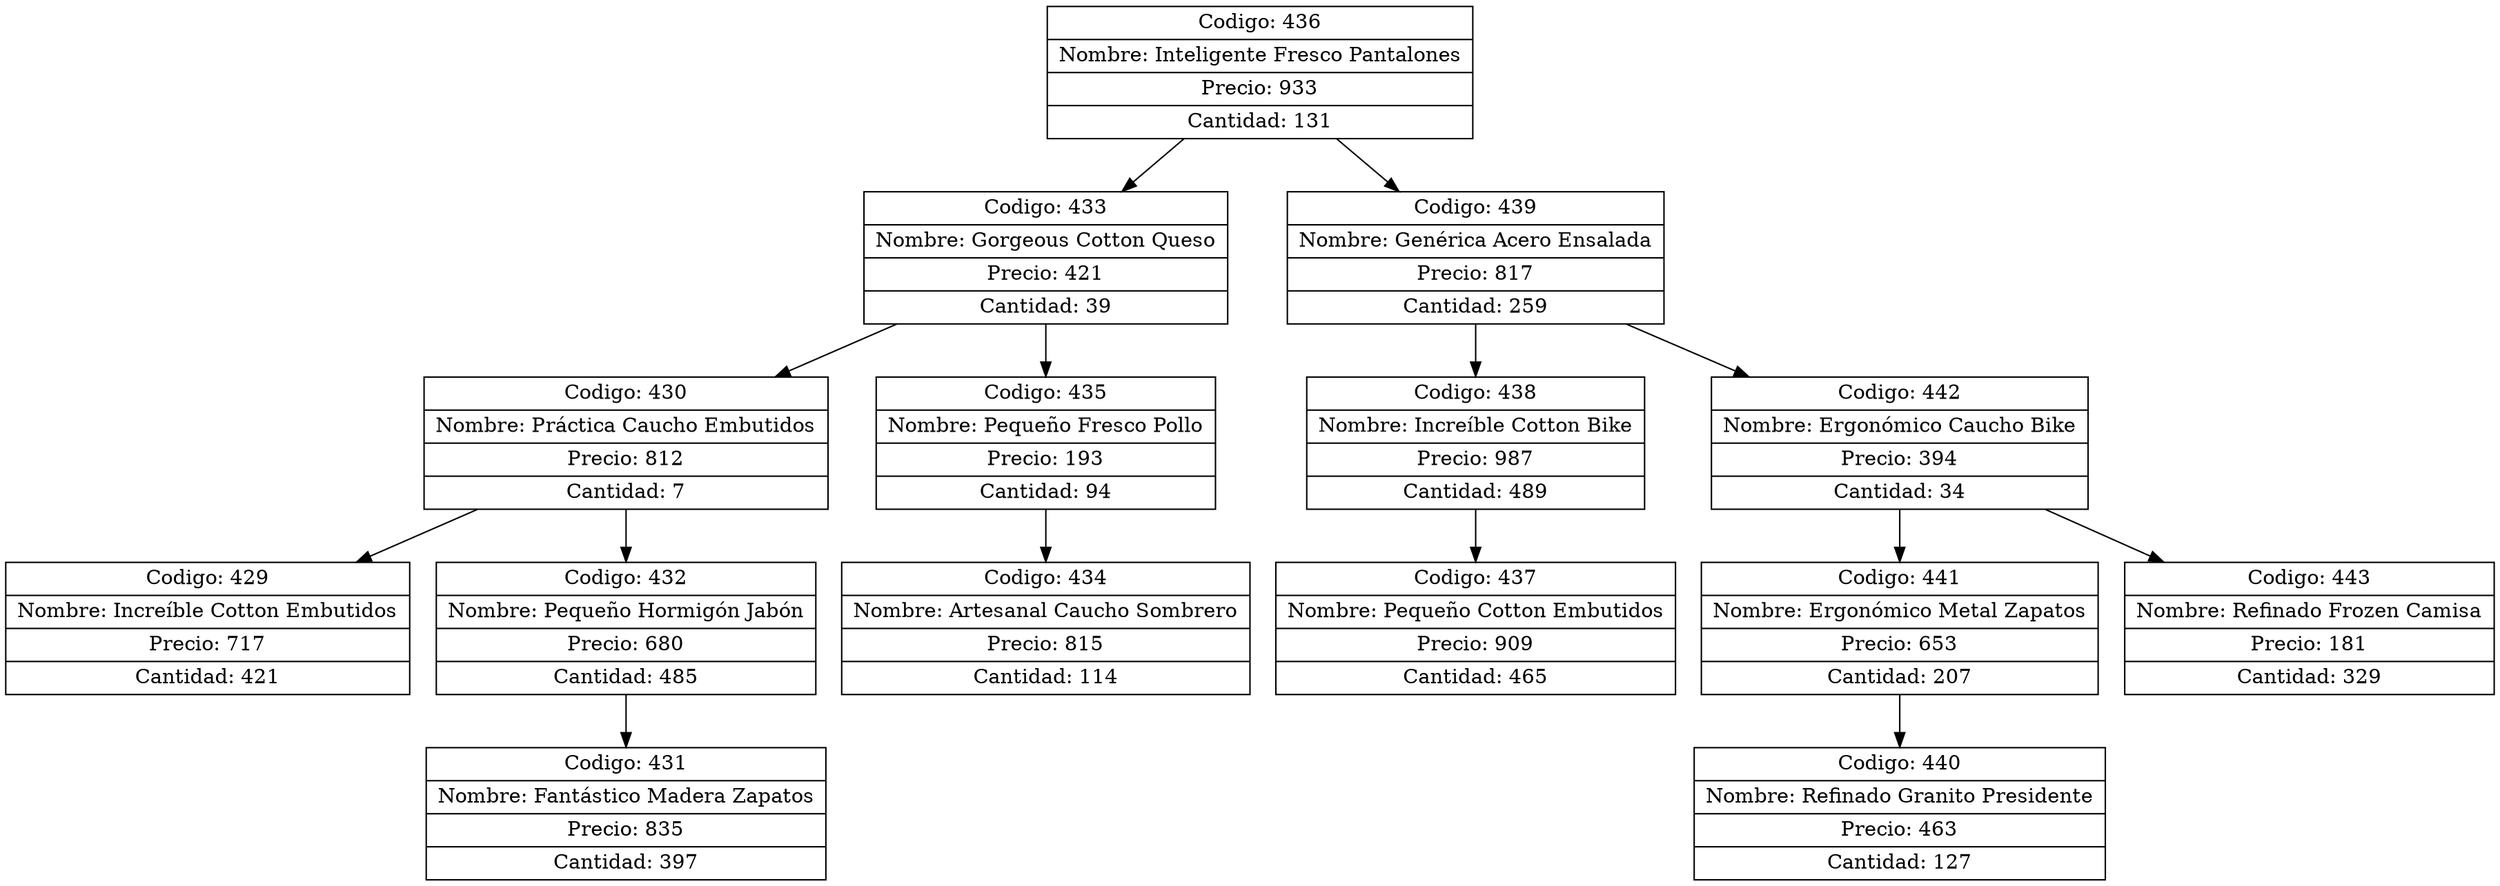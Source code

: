digraph grafico{
rankdir=UD 
node[shape=box] 
concentrate=true 
nodo436[ shape=record, label ="{Codigo: 436|Nombre: Inteligente Fresco Pantalones|Precio: 933|Cantidad: 131}"];
nodo433[ shape=record, label ="{Codigo: 433|Nombre: Gorgeous Cotton Queso|Precio: 421|Cantidad: 39}"];
nodo430[ shape=record, label ="{Codigo: 430|Nombre: Práctica Caucho Embutidos|Precio: 812|Cantidad: 7}"];
nodo429[ shape=record, label ="{Codigo: 429|Nombre: Increíble Cotton Embutidos|Precio: 717|Cantidad: 421}"];
nodo430->nodo429
nodo432[ shape=record, label ="{Codigo: 432|Nombre: Pequeño Hormigón Jabón|Precio: 680|Cantidad: 485}"];
nodo431[ shape=record, label ="{Codigo: 431|Nombre: Fantástico Madera Zapatos|Precio: 835|Cantidad: 397}"];
nodo432->nodo431
nodo430->nodo432
nodo433->nodo430
nodo435[ shape=record, label ="{Codigo: 435|Nombre: Pequeño Fresco Pollo|Precio: 193|Cantidad: 94}"];
nodo434[ shape=record, label ="{Codigo: 434|Nombre: Artesanal Caucho Sombrero|Precio: 815|Cantidad: 114}"];
nodo435->nodo434
nodo433->nodo435
nodo436->nodo433
nodo439[ shape=record, label ="{Codigo: 439|Nombre: Genérica Acero Ensalada|Precio: 817|Cantidad: 259}"];
nodo438[ shape=record, label ="{Codigo: 438|Nombre: Increíble Cotton Bike|Precio: 987|Cantidad: 489}"];
nodo437[ shape=record, label ="{Codigo: 437|Nombre: Pequeño Cotton Embutidos|Precio: 909|Cantidad: 465}"];
nodo438->nodo437
nodo439->nodo438
nodo442[ shape=record, label ="{Codigo: 442|Nombre: Ergonómico Caucho Bike|Precio: 394|Cantidad: 34}"];
nodo441[ shape=record, label ="{Codigo: 441|Nombre: Ergonómico Metal Zapatos|Precio: 653|Cantidad: 207}"];
nodo440[ shape=record, label ="{Codigo: 440|Nombre: Refinado Granito Presidente|Precio: 463|Cantidad: 127}"];
nodo441->nodo440
nodo442->nodo441
nodo443[ shape=record, label ="{Codigo: 443|Nombre: Refinado Frozen Camisa|Precio: 181|Cantidad: 329}"];
nodo442->nodo443
nodo439->nodo442
nodo436->nodo439
}
